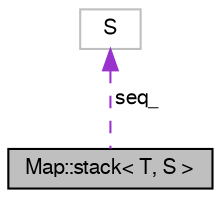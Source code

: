 digraph "Map::stack&lt; T, S &gt;"
{
  edge [fontname="FreeSans",fontsize="10",labelfontname="FreeSans",labelfontsize="10"];
  node [fontname="FreeSans",fontsize="10",shape=record];
  Node1 [label="Map::stack\< T, S \>",height=0.2,width=0.4,color="black", fillcolor="grey75", style="filled", fontcolor="black"];
  Node2 -> Node1 [dir="back",color="darkorchid3",fontsize="10",style="dashed",label=" seq_" ,fontname="FreeSans"];
  Node2 [label="S",height=0.2,width=0.4,color="grey75", fillcolor="white", style="filled"];
}
